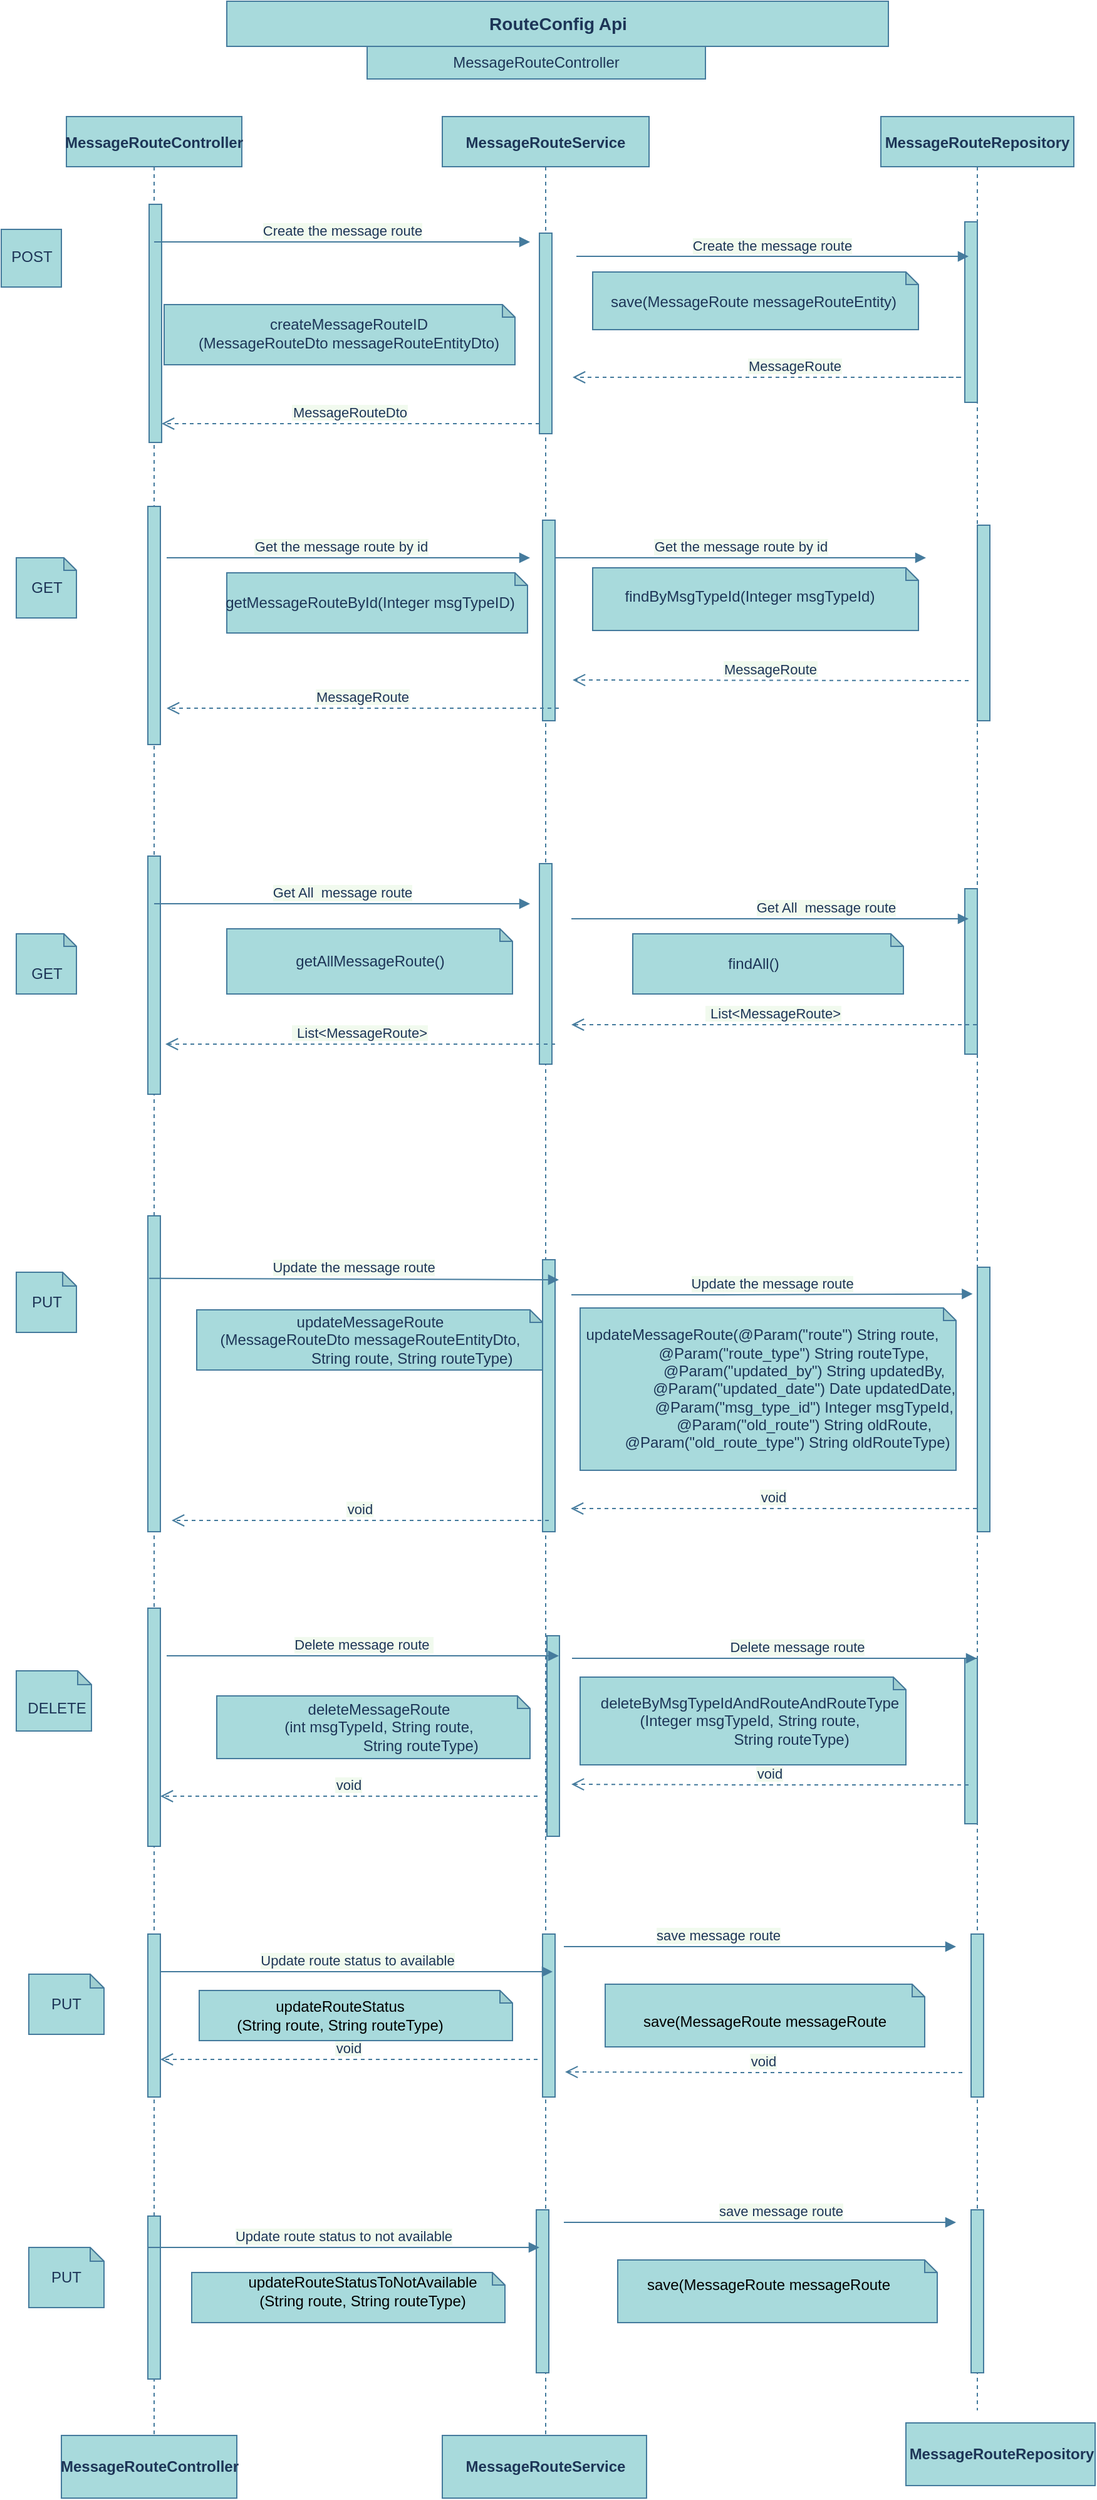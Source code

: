 <mxfile version="14.8.0" type="device"><diagram id="CpJtGADd5yxrUlJoZd7C" name="Page-1"><mxGraphModel dx="2272" dy="1837" grid="1" gridSize="10" guides="1" tooltips="1" connect="1" arrows="1" fold="1" page="1" pageScale="1" pageWidth="850" pageHeight="1100" math="0" shadow="0"><root><mxCell id="0"/><mxCell id="1" parent="0"/><mxCell id="eEpN78Y81IGCcYnnMjpB-1" value="return" style="verticalAlign=bottom;endArrow=open;dashed=1;endSize=8;exitX=1;exitY=0.95;shadow=0;strokeWidth=1;strokeColor=#457B9D;fontColor=#1D3557;labelBackgroundColor=#F1FAEE;" parent="1" edge="1"><mxGeometry relative="1" as="geometry"><mxPoint x="345" y="276" as="targetPoint"/><mxPoint x="180" y="276" as="sourcePoint"/></mxGeometry></mxCell><mxCell id="eEpN78Y81IGCcYnnMjpB-2" value="MessageRouteController" style="shape=umlLifeline;perimeter=lifelinePerimeter;container=1;collapsible=0;recursiveResize=0;shadow=0;strokeWidth=1;fontStyle=1;fillColor=#A8DADC;strokeColor=#457B9D;fontColor=#1D3557;" parent="1" vertex="1"><mxGeometry x="40" y="-1000" width="140" height="1890" as="geometry"/></mxCell><mxCell id="eEpN78Y81IGCcYnnMjpB-3" value="" style="points=[];perimeter=orthogonalPerimeter;shadow=0;strokeWidth=1;fillColor=#A8DADC;strokeColor=#457B9D;fontColor=#1D3557;" parent="eEpN78Y81IGCcYnnMjpB-2" vertex="1"><mxGeometry x="66" y="70" width="10" height="190" as="geometry"/></mxCell><mxCell id="eEpN78Y81IGCcYnnMjpB-5" value="MessageRouteService" style="shape=umlLifeline;perimeter=lifelinePerimeter;container=1;collapsible=0;recursiveResize=0;shadow=0;strokeWidth=1;fontStyle=1;fillColor=#A8DADC;strokeColor=#457B9D;fontColor=#1D3557;" parent="1" vertex="1"><mxGeometry x="340" y="-1000" width="165" height="1860" as="geometry"/></mxCell><mxCell id="eEpN78Y81IGCcYnnMjpB-6" value="" style="points=[];perimeter=orthogonalPerimeter;shadow=0;strokeWidth=1;fillColor=#A8DADC;strokeColor=#457B9D;fontColor=#1D3557;" parent="eEpN78Y81IGCcYnnMjpB-5" vertex="1"><mxGeometry x="77.5" y="93" width="10" height="160" as="geometry"/></mxCell><mxCell id="eEpN78Y81IGCcYnnMjpB-7" value="MessageRouteDto" style="verticalAlign=bottom;endArrow=open;dashed=1;endSize=8;exitX=0;exitY=0.95;shadow=0;strokeWidth=1;strokeColor=#457B9D;fontColor=#1D3557;labelBackgroundColor=#F1FAEE;" parent="1" source="eEpN78Y81IGCcYnnMjpB-6" target="eEpN78Y81IGCcYnnMjpB-3" edge="1"><mxGeometry relative="1" as="geometry"><mxPoint x="275" y="236" as="targetPoint"/></mxGeometry></mxCell><mxCell id="eEpN78Y81IGCcYnnMjpB-8" value="MessageRouteRepository" style="shape=umlLifeline;perimeter=lifelinePerimeter;container=1;collapsible=0;recursiveResize=0;shadow=0;strokeWidth=1;fontStyle=1;fillColor=#A8DADC;strokeColor=#457B9D;fontColor=#1D3557;" parent="1" vertex="1"><mxGeometry x="690" y="-1000" width="154" height="1830" as="geometry"/></mxCell><mxCell id="eEpN78Y81IGCcYnnMjpB-9" value="" style="points=[];perimeter=orthogonalPerimeter;shadow=0;strokeWidth=1;fillColor=#A8DADC;strokeColor=#457B9D;fontColor=#1D3557;" parent="eEpN78Y81IGCcYnnMjpB-8" vertex="1"><mxGeometry x="67" y="84" width="10" height="144" as="geometry"/></mxCell><mxCell id="eEpN78Y81IGCcYnnMjpB-10" value="" style="points=[];perimeter=orthogonalPerimeter;shadow=0;strokeWidth=1;fillColor=#A8DADC;strokeColor=#457B9D;fontColor=#1D3557;" parent="eEpN78Y81IGCcYnnMjpB-8" vertex="1"><mxGeometry x="67" y="1230" width="10" height="132" as="geometry"/></mxCell><mxCell id="eEpN78Y81IGCcYnnMjpB-35" value="" style="points=[];perimeter=orthogonalPerimeter;shadow=0;strokeWidth=1;fillColor=#A8DADC;strokeColor=#457B9D;fontColor=#1D3557;" parent="eEpN78Y81IGCcYnnMjpB-8" vertex="1"><mxGeometry x="67" y="616" width="10" height="132" as="geometry"/></mxCell><mxCell id="eEpN78Y81IGCcYnnMjpB-11" value="&lt;div style=&quot;text-transform: none ; text-indent: 0px ; letter-spacing: normal ; font-family: &amp;#34;segoe ui&amp;#34; , , &amp;#34;apple color emoji&amp;#34; , &amp;#34;segoe ui emoji&amp;#34; , sans-serif ; font-style: normal ; font-weight: 400 ; word-spacing: 0px ; box-sizing: border-box&quot;&gt;&lt;/div&gt;" style="shape=note;whiteSpace=wrap;html=1;backgroundOutline=1;darkOpacity=0.05;rotation=0;size=10;fillColor=#A8DADC;strokeColor=#457B9D;fontColor=#1D3557;" parent="1" vertex="1"><mxGeometry x="168" y="-352" width="228" height="52" as="geometry"/></mxCell><mxCell id="eEpN78Y81IGCcYnnMjpB-12" value="&lt;div style=&quot;text-transform: none ; text-indent: 0px ; letter-spacing: normal ; font-family: &amp;#34;segoe ui&amp;#34; , , &amp;#34;apple color emoji&amp;#34; , &amp;#34;segoe ui emoji&amp;#34; , sans-serif ; font-style: normal ; font-weight: 400 ; word-spacing: 0px ; box-sizing: border-box&quot;&gt;&lt;/div&gt;" style="shape=note;whiteSpace=wrap;html=1;backgroundOutline=1;darkOpacity=0.05;rotation=0;size=10;fillColor=#A8DADC;strokeColor=#457B9D;fontColor=#1D3557;" parent="1" vertex="1"><mxGeometry x="118" y="-850" width="280" height="48" as="geometry"/></mxCell><mxCell id="eEpN78Y81IGCcYnnMjpB-13" value="Create the message route" style="html=1;verticalAlign=bottom;endArrow=block;strokeColor=#457B9D;fontColor=#1D3557;labelBackgroundColor=#F1FAEE;" parent="1" source="eEpN78Y81IGCcYnnMjpB-2" edge="1"><mxGeometry width="80" relative="1" as="geometry"><mxPoint x="132" y="-900" as="sourcePoint"/><mxPoint x="410" y="-900" as="targetPoint"/></mxGeometry></mxCell><mxCell id="eEpN78Y81IGCcYnnMjpB-14" value="&lt;span style=&quot;text-align: center ; color: rgb(29 , 53 , 87) ; text-transform: none ; line-height: 1.2 ; text-indent: 0px ; letter-spacing: normal ; font-family: &amp;#34;helvetica&amp;#34; ; font-size: 11px ; font-variant: normal ; word-spacing: 0px ; display: inline ; font-stretch: normal ; float: none ; overflow-wrap: normal ; background-color: rgb(241 , 250 , 238)&quot;&gt;&lt;span style=&quot;font: 11px / 1.2 &amp;#34;helvetica&amp;#34; ; text-align: center ; color: rgb(29 , 53 , 87) ; text-transform: none ; text-indent: 0px ; letter-spacing: normal ; text-decoration: none ; word-spacing: 0px ; display: inline ; float: none ; overflow-wrap: normal ; background-color: rgb(241 , 250 , 238)&quot;&gt;Create the message route&lt;/span&gt;&lt;/span&gt;" style="html=1;verticalAlign=bottom;endArrow=block;strokeColor=#457B9D;fontColor=#1D3557;labelBackgroundColor=#F1FAEE;entryX=0.3;entryY=0.191;entryDx=0;entryDy=0;entryPerimeter=0;" parent="1" target="eEpN78Y81IGCcYnnMjpB-9" edge="1"><mxGeometry width="80" relative="1" as="geometry"><mxPoint x="447" y="-888.5" as="sourcePoint"/><mxPoint x="723" y="-888.5" as="targetPoint"/></mxGeometry></mxCell><mxCell id="eEpN78Y81IGCcYnnMjpB-15" value="&lt;div style=&quot;text-transform: none ; text-indent: 0px ; letter-spacing: normal ; font-family: &amp;#34;segoe ui&amp;#34; , , &amp;#34;apple color emoji&amp;#34; , &amp;#34;segoe ui emoji&amp;#34; , sans-serif ; font-style: normal ; font-weight: 400 ; word-spacing: 0px ; box-sizing: border-box&quot;&gt;&lt;/div&gt;" style="shape=note;whiteSpace=wrap;html=1;backgroundOutline=1;darkOpacity=0.05;rotation=0;size=10;fillColor=#A8DADC;strokeColor=#457B9D;fontColor=#1D3557;" parent="1" vertex="1"><mxGeometry x="460" y="-876" width="260" height="46" as="geometry"/></mxCell><mxCell id="eEpN78Y81IGCcYnnMjpB-16" value="&lt;b style=&quot;font-size: 14px&quot;&gt;&lt;font style=&quot;font-size: 14px&quot;&gt;RouteConfig Api&lt;/font&gt;&lt;/b&gt;" style="html=1;fillColor=#A8DADC;strokeColor=#457B9D;fontColor=#1D3557;" parent="1" vertex="1"><mxGeometry x="168" y="-1092" width="528" height="36" as="geometry"/></mxCell><mxCell id="eEpN78Y81IGCcYnnMjpB-17" value="&lt;div style=&quot;text-transform: none ; text-indent: 0px ; letter-spacing: normal ; font-family: &amp;#34;segoe ui&amp;#34; , , &amp;#34;apple color emoji&amp;#34; , &amp;#34;segoe ui emoji&amp;#34; , sans-serif ; font-style: normal ; font-weight: 400 ; word-spacing: 0px ; box-sizing: border-box&quot;&gt;&lt;/div&gt;" style="shape=note;whiteSpace=wrap;html=1;backgroundOutline=1;darkOpacity=0.05;rotation=0;size=0;fillColor=#A8DADC;strokeColor=#457B9D;fontColor=#1D3557;" parent="1" vertex="1"><mxGeometry x="-12" y="-910" width="48" height="46" as="geometry"/></mxCell><mxCell id="eEpN78Y81IGCcYnnMjpB-18" value="createMessageRouteID&lt;br&gt;(MessageRouteDto messageRouteEntityDto)" style="text;html=1;align=center;verticalAlign=middle;resizable=0;points=[];autosize=1;strokeColor=none;fontColor=#1D3557;" parent="1" vertex="1"><mxGeometry x="135" y="-842" width="260" height="30" as="geometry"/></mxCell><mxCell id="eEpN78Y81IGCcYnnMjpB-19" value="POST" style="text;html=1;align=center;verticalAlign=middle;resizable=0;points=[];autosize=1;strokeColor=none;fontColor=#1D3557;" parent="1" vertex="1"><mxGeometry x="-12" y="-900" width="48" height="24" as="geometry"/></mxCell><mxCell id="eEpN78Y81IGCcYnnMjpB-20" value="save(MessageRoute messageRouteEntity)" style="text;html=1;align=center;verticalAlign=middle;resizable=0;points=[];autosize=1;strokeColor=none;fontColor=#1D3557;" parent="1" vertex="1"><mxGeometry x="468" y="-862" width="240" height="20" as="geometry"/></mxCell><mxCell id="eEpN78Y81IGCcYnnMjpB-21" value="MessageRoute" style="verticalAlign=bottom;endArrow=open;dashed=1;endSize=8;exitX=0;exitY=0.95;shadow=0;strokeWidth=1;strokeColor=#457B9D;fontColor=#1D3557;labelBackgroundColor=#F1FAEE;" parent="1" edge="1"><mxGeometry relative="1" as="geometry"><mxPoint x="444" y="-792" as="targetPoint"/><mxPoint x="721" y="-792" as="sourcePoint"/><Array as="points"><mxPoint x="760" y="-792"/></Array></mxGeometry></mxCell><mxCell id="eEpN78Y81IGCcYnnMjpB-22" value="" style="points=[];perimeter=orthogonalPerimeter;shadow=0;strokeWidth=1;fillColor=#A8DADC;strokeColor=#457B9D;fontColor=#1D3557;" parent="1" vertex="1"><mxGeometry x="105" y="-689" width="10" height="190" as="geometry"/></mxCell><mxCell id="eEpN78Y81IGCcYnnMjpB-23" value="" style="points=[];perimeter=orthogonalPerimeter;shadow=0;strokeWidth=1;fillColor=#A8DADC;strokeColor=#457B9D;fontColor=#1D3557;" parent="1" vertex="1"><mxGeometry x="420" y="-678" width="10" height="160" as="geometry"/></mxCell><mxCell id="eEpN78Y81IGCcYnnMjpB-24" value="" style="points=[];perimeter=orthogonalPerimeter;shadow=0;strokeWidth=1;fillColor=#A8DADC;strokeColor=#457B9D;fontColor=#1D3557;" parent="1" vertex="1"><mxGeometry x="767" y="-674" width="10" height="156" as="geometry"/></mxCell><mxCell id="eEpN78Y81IGCcYnnMjpB-25" value="Get the message route by id" style="html=1;verticalAlign=bottom;endArrow=block;strokeColor=#457B9D;fontColor=#1D3557;labelBackgroundColor=#F1FAEE;" parent="1" edge="1"><mxGeometry x="-0.04" width="80" relative="1" as="geometry"><mxPoint x="120" y="-648" as="sourcePoint"/><mxPoint x="410" y="-648" as="targetPoint"/><mxPoint as="offset"/></mxGeometry></mxCell><mxCell id="eEpN78Y81IGCcYnnMjpB-26" value="&lt;span style=&quot;font: 11px / 1.2 &amp;#34;helvetica&amp;#34; ; text-align: center ; color: rgb(29 , 53 , 87) ; text-transform: none ; text-indent: 0px ; letter-spacing: normal ; text-decoration: none ; word-spacing: 0px ; display: inline ; float: none ; overflow-wrap: normal ; background-color: rgb(241 , 250 , 238)&quot;&gt;Get the message route by id&lt;/span&gt;" style="html=1;verticalAlign=bottom;endArrow=block;strokeColor=#457B9D;fontColor=#1D3557;labelBackgroundColor=#F1FAEE;" parent="1" source="eEpN78Y81IGCcYnnMjpB-23" edge="1"><mxGeometry width="80" relative="1" as="geometry"><mxPoint x="450" y="-648" as="sourcePoint"/><mxPoint x="726" y="-648" as="targetPoint"/></mxGeometry></mxCell><mxCell id="eEpN78Y81IGCcYnnMjpB-27" value="MessageRoute" style="verticalAlign=bottom;endArrow=open;dashed=1;endSize=8;exitX=0;exitY=0.95;shadow=0;strokeWidth=1;strokeColor=#457B9D;fontColor=#1D3557;labelBackgroundColor=#F1FAEE;" parent="1" edge="1"><mxGeometry relative="1" as="geometry"><mxPoint x="120" y="-528" as="targetPoint"/><mxPoint x="433" y="-528" as="sourcePoint"/></mxGeometry></mxCell><mxCell id="eEpN78Y81IGCcYnnMjpB-28" value="MessageRoute" style="verticalAlign=bottom;endArrow=open;dashed=1;endSize=8;shadow=0;strokeWidth=1;strokeColor=#457B9D;fontColor=#1D3557;labelBackgroundColor=#F1FAEE;" parent="1" edge="1"><mxGeometry relative="1" as="geometry"><mxPoint x="444" y="-550.5" as="targetPoint"/><mxPoint x="760" y="-550" as="sourcePoint"/></mxGeometry></mxCell><mxCell id="eEpN78Y81IGCcYnnMjpB-29" value="&lt;div style=&quot;text-transform: none ; text-indent: 0px ; letter-spacing: normal ; font-family: &amp;#34;segoe ui&amp;#34; , , &amp;#34;apple color emoji&amp;#34; , &amp;#34;segoe ui emoji&amp;#34; , sans-serif ; font-style: normal ; font-weight: 400 ; word-spacing: 0px ; box-sizing: border-box&quot;&gt;&lt;/div&gt;" style="shape=note;whiteSpace=wrap;html=1;backgroundOutline=1;darkOpacity=0.05;rotation=0;size=10;fillColor=#A8DADC;strokeColor=#457B9D;fontColor=#1D3557;" parent="1" vertex="1"><mxGeometry y="-648" width="48" height="48" as="geometry"/></mxCell><mxCell id="eEpN78Y81IGCcYnnMjpB-30" value="GET" style="text;html=1;align=center;verticalAlign=middle;resizable=0;points=[];autosize=1;strokeColor=none;fontColor=#1D3557;" parent="1" vertex="1"><mxGeometry y="-636" width="48" height="24" as="geometry"/></mxCell><mxCell id="eEpN78Y81IGCcYnnMjpB-31" value="&lt;div style=&quot;text-transform: none ; text-indent: 0px ; letter-spacing: normal ; font-family: &amp;#34;segoe ui&amp;#34; , , &amp;#34;apple color emoji&amp;#34; , &amp;#34;segoe ui emoji&amp;#34; , sans-serif ; font-style: normal ; font-weight: 400 ; word-spacing: 0px ; box-sizing: border-box&quot;&gt;&lt;/div&gt;" style="shape=note;whiteSpace=wrap;html=1;backgroundOutline=1;darkOpacity=0.05;rotation=0;size=10;fillColor=#A8DADC;strokeColor=#457B9D;fontColor=#1D3557;" parent="1" vertex="1"><mxGeometry x="168" y="-636" width="240" height="48" as="geometry"/></mxCell><mxCell id="eEpN78Y81IGCcYnnMjpB-32" value="&lt;div style=&quot;text-transform: none ; text-indent: 0px ; letter-spacing: normal ; font-family: &amp;#34;segoe ui&amp;#34; , , &amp;#34;apple color emoji&amp;#34; , &amp;#34;segoe ui emoji&amp;#34; , sans-serif ; font-style: normal ; font-weight: 400 ; word-spacing: 0px ; box-sizing: border-box&quot;&gt;&lt;/div&gt;" style="shape=note;whiteSpace=wrap;html=1;backgroundOutline=1;darkOpacity=0.05;rotation=0;size=10;fillColor=#A8DADC;strokeColor=#457B9D;fontColor=#1D3557;" parent="1" vertex="1"><mxGeometry x="460" y="-640" width="260" height="50" as="geometry"/></mxCell><mxCell id="eEpN78Y81IGCcYnnMjpB-33" value="" style="points=[];perimeter=orthogonalPerimeter;shadow=0;strokeWidth=1;fillColor=#A8DADC;strokeColor=#457B9D;fontColor=#1D3557;" parent="1" vertex="1"><mxGeometry x="105" y="-410" width="10" height="190" as="geometry"/></mxCell><mxCell id="eEpN78Y81IGCcYnnMjpB-34" value="" style="points=[];perimeter=orthogonalPerimeter;shadow=0;strokeWidth=1;fillColor=#A8DADC;strokeColor=#457B9D;fontColor=#1D3557;" parent="1" vertex="1"><mxGeometry x="417.5" y="-404" width="10" height="160" as="geometry"/></mxCell><mxCell id="eEpN78Y81IGCcYnnMjpB-36" value="&lt;div style=&quot;text-transform: none ; text-indent: 0px ; letter-spacing: normal ; font-family: &amp;#34;segoe ui&amp;#34; , , &amp;#34;apple color emoji&amp;#34; , &amp;#34;segoe ui emoji&amp;#34; , sans-serif ; font-style: normal ; font-weight: 400 ; word-spacing: 0px ; box-sizing: border-box&quot;&gt;&lt;/div&gt;" style="shape=note;whiteSpace=wrap;html=1;backgroundOutline=1;darkOpacity=0.05;rotation=0;size=10;fillColor=#A8DADC;strokeColor=#457B9D;fontColor=#1D3557;" parent="1" vertex="1"><mxGeometry x="492" y="-348" width="216" height="48" as="geometry"/></mxCell><mxCell id="eEpN78Y81IGCcYnnMjpB-37" value="&lt;span style=&quot;font: 11px / 1.2 &amp;#34;helvetica&amp;#34; ; text-align: center ; color: rgb(29 , 53 , 87) ; text-transform: none ; text-indent: 0px ; letter-spacing: normal ; text-decoration: none ; word-spacing: 0px ; display: inline ; float: none ; overflow-wrap: normal ; background-color: rgb(241 , 250 , 238)&quot;&gt;Get All&amp;nbsp; message route&lt;/span&gt;" style="html=1;verticalAlign=bottom;endArrow=block;strokeColor=#457B9D;fontColor=#1D3557;labelBackgroundColor=#F1FAEE;" parent="1" source="eEpN78Y81IGCcYnnMjpB-2" edge="1"><mxGeometry width="80" relative="1" as="geometry"><mxPoint x="133" y="-372" as="sourcePoint"/><mxPoint x="410" y="-372" as="targetPoint"/></mxGeometry></mxCell><mxCell id="eEpN78Y81IGCcYnnMjpB-38" value="&lt;span style=&quot;font: 11px / 1.2 &amp;#34;helvetica&amp;#34; ; text-align: center ; color: rgb(29 , 53 , 87) ; text-transform: none ; text-indent: 0px ; letter-spacing: normal ; text-decoration: none ; word-spacing: 0px ; display: inline ; float: none ; overflow-wrap: normal ; background-color: rgb(241 , 250 , 238)&quot;&gt;Get All&amp;nbsp; message route&lt;/span&gt;" style="html=1;verticalAlign=bottom;endArrow=block;strokeColor=#457B9D;fontColor=#1D3557;labelBackgroundColor=#F1FAEE;" parent="1" edge="1"><mxGeometry x="0.279" width="80" relative="1" as="geometry"><mxPoint x="443" y="-360" as="sourcePoint"/><mxPoint x="760" y="-360" as="targetPoint"/><mxPoint as="offset"/></mxGeometry></mxCell><mxCell id="eEpN78Y81IGCcYnnMjpB-39" value=" List&lt;MessageRoute&gt; " style="verticalAlign=bottom;endArrow=open;dashed=1;endSize=8;shadow=0;strokeWidth=1;strokeColor=#457B9D;fontColor=#1D3557;labelBackgroundColor=#F1FAEE;" parent="1" source="eEpN78Y81IGCcYnnMjpB-8" edge="1"><mxGeometry relative="1" as="geometry"><mxPoint x="443" y="-275.5" as="targetPoint"/><mxPoint x="728" y="-276" as="sourcePoint"/></mxGeometry></mxCell><mxCell id="eEpN78Y81IGCcYnnMjpB-40" value=" List&lt;MessageRoute&gt; " style="verticalAlign=bottom;endArrow=open;dashed=1;endSize=8;shadow=0;strokeWidth=1;strokeColor=#457B9D;fontColor=#1D3557;labelBackgroundColor=#F1FAEE;" parent="1" edge="1"><mxGeometry relative="1" as="geometry"><mxPoint x="119" y="-260" as="targetPoint"/><mxPoint x="430" y="-260" as="sourcePoint"/></mxGeometry></mxCell><mxCell id="eEpN78Y81IGCcYnnMjpB-41" value="&lt;div style=&quot;text-transform: none ; text-indent: 0px ; letter-spacing: normal ; font-family: &amp;#34;segoe ui&amp;#34; , , &amp;#34;apple color emoji&amp;#34; , &amp;#34;segoe ui emoji&amp;#34; , sans-serif ; font-style: normal ; font-weight: 400 ; word-spacing: 0px ; box-sizing: border-box&quot;&gt;&lt;/div&gt;" style="shape=note;whiteSpace=wrap;html=1;backgroundOutline=1;darkOpacity=0.05;rotation=0;size=10;fillColor=#A8DADC;strokeColor=#457B9D;fontColor=#1D3557;" parent="1" vertex="1"><mxGeometry y="-348" width="48" height="48" as="geometry"/></mxCell><mxCell id="eEpN78Y81IGCcYnnMjpB-42" value="GET" style="text;html=1;align=center;verticalAlign=middle;resizable=0;points=[];autosize=1;strokeColor=none;fontColor=#1D3557;" parent="1" vertex="1"><mxGeometry y="-328" width="48" height="24" as="geometry"/></mxCell><mxCell id="eEpN78Y81IGCcYnnMjpB-43" value="" style="points=[];perimeter=orthogonalPerimeter;shadow=0;strokeWidth=1;fillColor=#A8DADC;strokeColor=#457B9D;fontColor=#1D3557;" parent="1" vertex="1"><mxGeometry x="105" y="-123" width="10" height="252" as="geometry"/></mxCell><mxCell id="eEpN78Y81IGCcYnnMjpB-44" value="" style="points=[];perimeter=orthogonalPerimeter;shadow=0;strokeWidth=1;fillColor=#A8DADC;strokeColor=#457B9D;fontColor=#1D3557;" parent="1" vertex="1"><mxGeometry x="420" y="-88" width="10" height="217" as="geometry"/></mxCell><mxCell id="eEpN78Y81IGCcYnnMjpB-45" value="" style="points=[];perimeter=orthogonalPerimeter;shadow=0;strokeWidth=1;fillColor=#A8DADC;strokeColor=#457B9D;fontColor=#1D3557;" parent="1" vertex="1"><mxGeometry x="767" y="-82" width="10" height="211" as="geometry"/></mxCell><mxCell id="eEpN78Y81IGCcYnnMjpB-46" value="&lt;span style=&quot;font: 11px / 1.2 &amp;#34;helvetica&amp;#34; ; text-align: center ; color: rgb(29 , 53 , 87) ; text-transform: none ; text-indent: 0px ; letter-spacing: normal ; text-decoration: none ; word-spacing: 0px ; display: inline ; float: none ; overflow-wrap: normal ; background-color: rgb(241 , 250 , 238)&quot;&gt;Update the message route&lt;/span&gt;" style="html=1;verticalAlign=bottom;endArrow=block;strokeColor=#457B9D;fontColor=#1D3557;labelBackgroundColor=#F1FAEE;exitX=0.1;exitY=0.198;exitDx=0;exitDy=0;exitPerimeter=0;" parent="1" source="eEpN78Y81IGCcYnnMjpB-43" edge="1"><mxGeometry width="80" relative="1" as="geometry"><mxPoint x="133" y="-72" as="sourcePoint"/><mxPoint x="433" y="-72" as="targetPoint"/></mxGeometry></mxCell><mxCell id="eEpN78Y81IGCcYnnMjpB-47" value="void" style="verticalAlign=bottom;endArrow=open;dashed=1;endSize=8;exitX=0;exitY=0.95;shadow=0;strokeWidth=1;strokeColor=#457B9D;fontColor=#1D3557;labelBackgroundColor=#F1FAEE;" parent="1" edge="1"><mxGeometry relative="1" as="geometry"><mxPoint x="124" y="120" as="targetPoint"/><mxPoint x="425" y="120" as="sourcePoint"/></mxGeometry></mxCell><mxCell id="eEpN78Y81IGCcYnnMjpB-48" value="&lt;div style=&quot;text-transform: none ; text-indent: 0px ; letter-spacing: normal ; font-family: &amp;#34;segoe ui&amp;#34; , , &amp;#34;apple color emoji&amp;#34; , &amp;#34;segoe ui emoji&amp;#34; , sans-serif ; font-style: normal ; font-weight: 400 ; word-spacing: 0px ; box-sizing: border-box&quot;&gt;&lt;/div&gt;" style="shape=note;whiteSpace=wrap;html=1;backgroundOutline=1;darkOpacity=0.05;rotation=0;size=10;fillColor=#A8DADC;strokeColor=#457B9D;fontColor=#1D3557;" parent="1" vertex="1"><mxGeometry x="144" y="-48" width="276" height="48" as="geometry"/></mxCell><mxCell id="eEpN78Y81IGCcYnnMjpB-49" value="&lt;span style=&quot;font: 11px / 1.2 &amp;#34;helvetica&amp;#34; ; text-align: center ; color: rgb(29 , 53 , 87) ; text-transform: none ; text-indent: 0px ; letter-spacing: normal ; text-decoration: none ; word-spacing: 0px ; display: inline ; float: none ; overflow-wrap: normal ; background-color: rgb(241 , 250 , 238)&quot;&gt;Update the message route&lt;/span&gt;" style="html=1;verticalAlign=bottom;endArrow=block;strokeColor=#457B9D;fontColor=#1D3557;labelBackgroundColor=#F1FAEE;entryX=-0.38;entryY=0.101;entryDx=0;entryDy=0;entryPerimeter=0;" parent="1" target="eEpN78Y81IGCcYnnMjpB-45" edge="1"><mxGeometry width="80" relative="1" as="geometry"><mxPoint x="443" y="-60" as="sourcePoint"/><mxPoint x="726" y="-60" as="targetPoint"/><Array as="points"><mxPoint x="551" y="-60"/></Array></mxGeometry></mxCell><mxCell id="eEpN78Y81IGCcYnnMjpB-50" value="void" style="verticalAlign=bottom;endArrow=open;dashed=1;endSize=8;shadow=0;strokeWidth=1;strokeColor=#457B9D;fontColor=#1D3557;labelBackgroundColor=#F1FAEE;" parent="1" source="eEpN78Y81IGCcYnnMjpB-8" edge="1"><mxGeometry relative="1" as="geometry"><mxPoint x="442.5" y="110.5" as="targetPoint"/><mxPoint x="727.5" y="110" as="sourcePoint"/></mxGeometry></mxCell><mxCell id="eEpN78Y81IGCcYnnMjpB-51" value="&lt;div style=&quot;text-transform: none ; text-indent: 0px ; letter-spacing: normal ; font-family: &amp;#34;segoe ui&amp;#34; , , &amp;#34;apple color emoji&amp;#34; , &amp;#34;segoe ui emoji&amp;#34; , sans-serif ; font-style: normal ; font-weight: 400 ; word-spacing: 0px ; box-sizing: border-box&quot;&gt;&lt;/div&gt;" style="shape=note;whiteSpace=wrap;html=1;backgroundOutline=1;darkOpacity=0.05;rotation=0;size=11;fillColor=#A8DADC;strokeColor=#457B9D;fontColor=#1D3557;" parent="1" vertex="1"><mxGeometry y="-78" width="48" height="48" as="geometry"/></mxCell><mxCell id="eEpN78Y81IGCcYnnMjpB-52" value="PUT" style="text;html=1;align=center;verticalAlign=middle;resizable=0;points=[];autosize=1;strokeColor=none;fontColor=#1D3557;" parent="1" vertex="1"><mxGeometry y="-66" width="48" height="24" as="geometry"/></mxCell><mxCell id="eEpN78Y81IGCcYnnMjpB-53" value="" style="points=[];perimeter=orthogonalPerimeter;shadow=0;strokeWidth=1;fillColor=#A8DADC;strokeColor=#457B9D;fontColor=#1D3557;" parent="1" vertex="1"><mxGeometry x="105" y="190" width="10" height="190" as="geometry"/></mxCell><mxCell id="eEpN78Y81IGCcYnnMjpB-54" value="" style="points=[];perimeter=orthogonalPerimeter;shadow=0;strokeWidth=1;fillColor=#A8DADC;strokeColor=#457B9D;fontColor=#1D3557;" parent="1" vertex="1"><mxGeometry x="423.5" y="212" width="10" height="160" as="geometry"/></mxCell><mxCell id="eEpN78Y81IGCcYnnMjpB-55" value="&lt;div style=&quot;text-transform: none ; text-indent: 0px ; letter-spacing: normal ; font-family: &amp;#34;segoe ui&amp;#34; , , &amp;#34;apple color emoji&amp;#34; , &amp;#34;segoe ui emoji&amp;#34; , sans-serif ; font-style: normal ; font-weight: 400 ; word-spacing: 0px ; box-sizing: border-box&quot;&gt;&lt;/div&gt;" style="shape=note;whiteSpace=wrap;html=1;backgroundOutline=1;darkOpacity=0.05;rotation=0;size=10;fillColor=#A8DADC;strokeColor=#457B9D;fontColor=#1D3557;" parent="1" vertex="1"><mxGeometry x="160" y="260" width="250" height="50" as="geometry"/></mxCell><mxCell id="eEpN78Y81IGCcYnnMjpB-56" value="&lt;div style=&quot;text-transform: none ; text-indent: 0px ; letter-spacing: normal ; font-family: &amp;#34;segoe ui&amp;#34; , , &amp;#34;apple color emoji&amp;#34; , &amp;#34;segoe ui emoji&amp;#34; , sans-serif ; font-style: normal ; font-weight: 400 ; word-spacing: 0px ; box-sizing: border-box&quot;&gt;&lt;/div&gt;" style="shape=note;whiteSpace=wrap;html=1;backgroundOutline=1;darkOpacity=0.05;rotation=0;size=10;fillColor=#A8DADC;strokeColor=#457B9D;fontColor=#1D3557;" parent="1" vertex="1"><mxGeometry x="450" y="245" width="260" height="70" as="geometry"/></mxCell><mxCell id="eEpN78Y81IGCcYnnMjpB-57" value="Delete message route&amp;nbsp;" style="html=1;verticalAlign=bottom;endArrow=block;strokeColor=#457B9D;fontColor=#1D3557;labelBackgroundColor=#F1FAEE;" parent="1" edge="1"><mxGeometry width="80" relative="1" as="geometry"><mxPoint x="120" y="228" as="sourcePoint"/><mxPoint x="433" y="228" as="targetPoint"/></mxGeometry></mxCell><mxCell id="eEpN78Y81IGCcYnnMjpB-58" value="void" style="verticalAlign=bottom;endArrow=open;dashed=1;endSize=8;exitX=0;exitY=0.95;shadow=0;strokeWidth=1;strokeColor=#457B9D;fontColor=#1D3557;labelBackgroundColor=#F1FAEE;" parent="1" edge="1"><mxGeometry relative="1" as="geometry"><mxPoint x="115" y="340" as="targetPoint"/><mxPoint x="416" y="340" as="sourcePoint"/><Array as="points"><mxPoint x="271" y="340"/></Array></mxGeometry></mxCell><mxCell id="eEpN78Y81IGCcYnnMjpB-59" value="Delete message route" style="html=1;verticalAlign=bottom;endArrow=block;strokeColor=#457B9D;fontColor=#1D3557;labelBackgroundColor=#F1FAEE;" parent="1" target="eEpN78Y81IGCcYnnMjpB-8" edge="1"><mxGeometry x="0.11" width="80" relative="1" as="geometry"><mxPoint x="443.5" y="230" as="sourcePoint"/><mxPoint x="726.5" y="230" as="targetPoint"/><Array as="points"><mxPoint x="551.5" y="230"/></Array><mxPoint as="offset"/></mxGeometry></mxCell><mxCell id="eEpN78Y81IGCcYnnMjpB-60" value="void" style="verticalAlign=bottom;endArrow=open;dashed=1;endSize=8;shadow=0;strokeWidth=1;strokeColor=#457B9D;fontColor=#1D3557;labelBackgroundColor=#F1FAEE;" parent="1" edge="1"><mxGeometry relative="1" as="geometry"><mxPoint x="443" y="330.5" as="targetPoint"/><mxPoint x="760" y="331" as="sourcePoint"/><Array as="points"><mxPoint x="588" y="331"/></Array></mxGeometry></mxCell><mxCell id="eEpN78Y81IGCcYnnMjpB-61" value="&lt;div style=&quot;text-transform: none ; text-indent: 0px ; letter-spacing: normal ; font-family: &amp;#34;segoe ui&amp;#34; , , &amp;#34;apple color emoji&amp;#34; , &amp;#34;segoe ui emoji&amp;#34; , sans-serif ; font-style: normal ; font-weight: 400 ; word-spacing: 0px ; box-sizing: border-box&quot;&gt;&lt;/div&gt;" style="shape=note;whiteSpace=wrap;html=1;backgroundOutline=1;darkOpacity=0.05;rotation=0;size=11;fillColor=#A8DADC;strokeColor=#457B9D;fontColor=#1D3557;" parent="1" vertex="1"><mxGeometry y="240" width="60" height="48" as="geometry"/></mxCell><mxCell id="eEpN78Y81IGCcYnnMjpB-62" value="DELETE" style="text;html=1;align=center;verticalAlign=middle;resizable=0;points=[];autosize=1;strokeColor=none;fontColor=#1D3557;" parent="1" vertex="1"><mxGeometry x="2" y="258" width="60" height="24" as="geometry"/></mxCell><mxCell id="eEpN78Y81IGCcYnnMjpB-63" value="getMessageRouteById(Integer msgTypeID)" style="text;html=1;align=center;verticalAlign=middle;resizable=0;points=[];autosize=1;strokeColor=none;fontColor=#1D3557;" parent="1" vertex="1"><mxGeometry x="157" y="-622" width="250" height="20" as="geometry"/></mxCell><mxCell id="eEpN78Y81IGCcYnnMjpB-64" value="findByMsgTypeId(Integer msgTypeId)" style="text;html=1;align=center;verticalAlign=middle;resizable=0;points=[];autosize=1;strokeColor=none;fontColor=#1D3557;" parent="1" vertex="1"><mxGeometry x="480" y="-627" width="210" height="20" as="geometry"/></mxCell><mxCell id="eEpN78Y81IGCcYnnMjpB-65" value="findAll()" style="text;html=1;align=center;verticalAlign=middle;resizable=0;points=[];autosize=1;strokeColor=none;fontColor=#1D3557;" parent="1" vertex="1"><mxGeometry x="558" y="-334" width="60" height="20" as="geometry"/></mxCell><mxCell id="eEpN78Y81IGCcYnnMjpB-66" value="&lt;div style=&quot;text-transform: none ; text-indent: 0px ; letter-spacing: normal ; font-family: &amp;#34;segoe ui&amp;#34; , , &amp;#34;apple color emoji&amp;#34; , &amp;#34;segoe ui emoji&amp;#34; , sans-serif ; font-style: normal ; font-weight: 400 ; word-spacing: 0px ; box-sizing: border-box&quot;&gt;&lt;/div&gt;" style="shape=note;whiteSpace=wrap;html=1;backgroundOutline=1;darkOpacity=0.05;rotation=0;size=10;fillColor=#A8DADC;strokeColor=#457B9D;fontColor=#1D3557;" parent="1" vertex="1"><mxGeometry x="450" y="-49.5" width="300" height="129.5" as="geometry"/></mxCell><mxCell id="eEpN78Y81IGCcYnnMjpB-67" value="getAllMessageRoute()" style="text;html=1;align=center;verticalAlign=middle;resizable=0;points=[];autosize=1;strokeColor=none;fontColor=#1D3557;" parent="1" vertex="1"><mxGeometry x="217" y="-336" width="130" height="20" as="geometry"/></mxCell><mxCell id="eEpN78Y81IGCcYnnMjpB-68" value="&lt;div&gt;updateMessageRoute&lt;/div&gt;&lt;div&gt;(MessageRouteDto messageRouteEntityDto,&lt;/div&gt;&lt;div&gt;&amp;nbsp; &amp;nbsp; &amp;nbsp; &amp;nbsp; &amp;nbsp; &amp;nbsp; &amp;nbsp; &amp;nbsp; &amp;nbsp; &amp;nbsp; String route, String routeType)&lt;/div&gt;" style="text;html=1;align=center;verticalAlign=middle;resizable=0;points=[];autosize=1;strokeColor=none;fontColor=#1D3557;" parent="1" vertex="1"><mxGeometry x="157" y="-49" width="250" height="50" as="geometry"/></mxCell><mxCell id="eEpN78Y81IGCcYnnMjpB-69" value="&lt;div&gt;updateMessageRoute(@Param(&quot;route&quot;) String route,&lt;/div&gt;&lt;div&gt;&amp;nbsp; &amp;nbsp; &amp;nbsp; &amp;nbsp; &amp;nbsp; &amp;nbsp; &amp;nbsp; &amp;nbsp;@Param(&quot;route_type&quot;) String routeType,&lt;/div&gt;&lt;div&gt;&amp;nbsp; &amp;nbsp; &amp;nbsp; &amp;nbsp; &amp;nbsp; &amp;nbsp; &amp;nbsp; &amp;nbsp; &amp;nbsp; &amp;nbsp; @Param(&quot;updated_by&quot;) String updatedBy,&lt;/div&gt;&lt;div&gt;&amp;nbsp; &amp;nbsp; &amp;nbsp; &amp;nbsp; &amp;nbsp; &amp;nbsp; &amp;nbsp; &amp;nbsp; &amp;nbsp; &amp;nbsp; @Param(&quot;updated_date&quot;) Date updatedDate,&lt;/div&gt;&lt;div&gt;&amp;nbsp; &amp;nbsp; &amp;nbsp; &amp;nbsp; &amp;nbsp; &amp;nbsp; &amp;nbsp; &amp;nbsp; &amp;nbsp; &amp;nbsp; @Param(&quot;msg_type_id&quot;) Integer msgTypeId,&lt;/div&gt;&lt;div&gt;&amp;nbsp; &amp;nbsp; &amp;nbsp; &amp;nbsp; &amp;nbsp; &amp;nbsp; &amp;nbsp; &amp;nbsp; &amp;nbsp; &amp;nbsp; @Param(&quot;old_route&quot;) String oldRoute,&lt;/div&gt;&lt;div&gt;&amp;nbsp; &amp;nbsp; &amp;nbsp; &amp;nbsp; &amp;nbsp; &amp;nbsp; @Param(&quot;old_route_type&quot;) String oldRouteType)&lt;/div&gt;" style="text;html=1;align=center;verticalAlign=middle;resizable=0;points=[];autosize=1;strokeColor=none;fontColor=#1D3557;" parent="1" vertex="1"><mxGeometry x="435" y="-34.75" width="320" height="100" as="geometry"/></mxCell><mxCell id="eEpN78Y81IGCcYnnMjpB-70" value="&lt;div&gt;deleteByMsgTypeIdAndRouteAndRouteType&lt;/div&gt;&lt;div&gt;(Integer msgTypeId, String route,&lt;/div&gt;&lt;div&gt;&amp;nbsp; &amp;nbsp; &amp;nbsp; &amp;nbsp; &amp;nbsp; &amp;nbsp; &amp;nbsp; &amp;nbsp; &amp;nbsp; &amp;nbsp; String routeType)&lt;/div&gt;" style="text;html=1;align=center;verticalAlign=middle;resizable=0;points=[];autosize=1;strokeColor=none;fontColor=#1D3557;" parent="1" vertex="1"><mxGeometry x="460" y="255" width="250" height="50" as="geometry"/></mxCell><mxCell id="eEpN78Y81IGCcYnnMjpB-71" value="&lt;div&gt;deleteMessageRoute&lt;/div&gt;&lt;div&gt;(int msgTypeId, String route,&lt;/div&gt;&lt;div&gt;&amp;nbsp; &amp;nbsp; &amp;nbsp; &amp;nbsp; &amp;nbsp; &amp;nbsp; &amp;nbsp; &amp;nbsp; &amp;nbsp; &amp;nbsp; String routeType)&lt;/div&gt;" style="text;html=1;align=center;verticalAlign=middle;resizable=0;points=[];autosize=1;strokeColor=none;fontColor=#1D3557;" parent="1" vertex="1"><mxGeometry x="203.5" y="260" width="170" height="50" as="geometry"/></mxCell><mxCell id="eEpN78Y81IGCcYnnMjpB-72" value="MessageRouteController" style="whiteSpace=wrap;html=1;rounded=0;sketch=0;fontColor=#1D3557;strokeColor=#457B9D;fillColor=#A8DADC;" parent="1" vertex="1"><mxGeometry x="280" y="-1056" width="270" height="26" as="geometry"/></mxCell><mxCell id="eEpN78Y81IGCcYnnMjpB-73" value="&lt;b&gt;MessageRouteService&lt;/b&gt;" style="html=1;rounded=0;sketch=0;fontColor=#1D3557;strokeColor=#457B9D;fillColor=#A8DADC;" parent="1" vertex="1"><mxGeometry x="340" y="850" width="163" height="50" as="geometry"/></mxCell><mxCell id="eEpN78Y81IGCcYnnMjpB-74" value="&lt;b&gt;MessageRouteRepository&lt;/b&gt;" style="html=1;rounded=0;sketch=0;fontColor=#1D3557;strokeColor=#457B9D;fillColor=#A8DADC;" parent="1" vertex="1"><mxGeometry x="710" y="840" width="151" height="50" as="geometry"/></mxCell><mxCell id="eEpN78Y81IGCcYnnMjpB-4" value="&lt;b&gt;MessageRouteController&lt;/b&gt;" style="html=1;rounded=0;sketch=0;fontColor=#1D3557;strokeColor=#457B9D;fillColor=#A8DADC;" parent="1" vertex="1"><mxGeometry x="36" y="850" width="140" height="50" as="geometry"/></mxCell><mxCell id="eEpN78Y81IGCcYnnMjpB-76" value="" style="points=[];perimeter=orthogonalPerimeter;shadow=0;strokeWidth=1;fillColor=#A8DADC;strokeColor=#457B9D;fontColor=#1D3557;" parent="1" vertex="1"><mxGeometry x="105" y="450" width="10" height="130" as="geometry"/></mxCell><mxCell id="eEpN78Y81IGCcYnnMjpB-78" value="" style="points=[];perimeter=orthogonalPerimeter;shadow=0;strokeWidth=1;fillColor=#A8DADC;strokeColor=#457B9D;fontColor=#1D3557;" parent="1" vertex="1"><mxGeometry x="420" y="450" width="10" height="130" as="geometry"/></mxCell><mxCell id="eEpN78Y81IGCcYnnMjpB-79" value="" style="points=[];perimeter=orthogonalPerimeter;shadow=0;strokeWidth=1;fillColor=#A8DADC;strokeColor=#457B9D;fontColor=#1D3557;" parent="1" vertex="1"><mxGeometry x="762" y="450" width="10" height="130" as="geometry"/></mxCell><mxCell id="eEpN78Y81IGCcYnnMjpB-80" value="Update route status to available" style="html=1;verticalAlign=bottom;endArrow=block;strokeColor=#457B9D;fontColor=#1D3557;labelBackgroundColor=#F1FAEE;" parent="1" edge="1"><mxGeometry width="80" relative="1" as="geometry"><mxPoint x="115" y="480" as="sourcePoint"/><mxPoint x="428" y="480" as="targetPoint"/></mxGeometry></mxCell><mxCell id="eEpN78Y81IGCcYnnMjpB-82" value="void" style="verticalAlign=bottom;endArrow=open;dashed=1;endSize=8;exitX=0;exitY=0.95;shadow=0;strokeWidth=1;strokeColor=#457B9D;fontColor=#1D3557;labelBackgroundColor=#F1FAEE;" parent="1" edge="1"><mxGeometry relative="1" as="geometry"><mxPoint x="115" y="550" as="targetPoint"/><mxPoint x="416" y="550" as="sourcePoint"/><Array as="points"><mxPoint x="271" y="550"/></Array></mxGeometry></mxCell><mxCell id="eEpN78Y81IGCcYnnMjpB-83" value="&lt;div style=&quot;text-transform: none ; text-indent: 0px ; letter-spacing: normal ; font-family: &amp;#34;segoe ui&amp;#34; , , &amp;#34;apple color emoji&amp;#34; , &amp;#34;segoe ui emoji&amp;#34; , sans-serif ; font-style: normal ; font-weight: 400 ; word-spacing: 0px ; box-sizing: border-box&quot;&gt;&lt;/div&gt;" style="shape=note;whiteSpace=wrap;html=1;backgroundOutline=1;darkOpacity=0.05;rotation=0;size=10;fillColor=#A8DADC;strokeColor=#457B9D;fontColor=#1D3557;" parent="1" vertex="1"><mxGeometry x="146" y="495" width="250" height="40" as="geometry"/></mxCell><mxCell id="eEpN78Y81IGCcYnnMjpB-84" value="&lt;div style=&quot;text-transform: none ; text-indent: 0px ; letter-spacing: normal ; font-family: &amp;#34;segoe ui&amp;#34; , , &amp;#34;apple color emoji&amp;#34; , &amp;#34;segoe ui emoji&amp;#34; , sans-serif ; font-style: normal ; font-weight: 400 ; word-spacing: 0px ; box-sizing: border-box&quot;&gt;&lt;/div&gt;" style="shape=note;whiteSpace=wrap;html=1;backgroundOutline=1;darkOpacity=0.05;rotation=0;size=10;fillColor=#A8DADC;strokeColor=#457B9D;fontColor=#1D3557;" parent="1" vertex="1"><mxGeometry x="470" y="490" width="255" height="50" as="geometry"/></mxCell><mxCell id="eEpN78Y81IGCcYnnMjpB-85" value="save message route" style="html=1;verticalAlign=bottom;endArrow=block;strokeColor=#457B9D;fontColor=#1D3557;labelBackgroundColor=#F1FAEE;" parent="1" edge="1"><mxGeometry x="-0.214" width="80" relative="1" as="geometry"><mxPoint x="437" y="460" as="sourcePoint"/><mxPoint x="750" y="460" as="targetPoint"/><mxPoint as="offset"/></mxGeometry></mxCell><mxCell id="eEpN78Y81IGCcYnnMjpB-86" value="void" style="verticalAlign=bottom;endArrow=open;dashed=1;endSize=8;shadow=0;strokeWidth=1;strokeColor=#457B9D;fontColor=#1D3557;labelBackgroundColor=#F1FAEE;" parent="1" edge="1"><mxGeometry relative="1" as="geometry"><mxPoint x="438" y="560" as="targetPoint"/><mxPoint x="755" y="560.5" as="sourcePoint"/><Array as="points"><mxPoint x="583" y="560.5"/></Array></mxGeometry></mxCell><mxCell id="eEpN78Y81IGCcYnnMjpB-87" value="updateRouteStatus&lt;br&gt;(String route, String routeType)" style="text;html=1;align=center;verticalAlign=middle;resizable=0;points=[];autosize=1;strokeColor=none;" parent="1" vertex="1"><mxGeometry x="168" y="500" width="180" height="30" as="geometry"/></mxCell><mxCell id="eEpN78Y81IGCcYnnMjpB-88" value="save(MessageRoute messageRoute" style="text;html=1;align=center;verticalAlign=middle;resizable=0;points=[];autosize=1;strokeColor=none;" parent="1" vertex="1"><mxGeometry x="492" y="510" width="210" height="20" as="geometry"/></mxCell><mxCell id="eEpN78Y81IGCcYnnMjpB-89" value="PUT" style="text;html=1;align=center;verticalAlign=middle;resizable=0;points=[];autosize=1;strokeColor=none;fontColor=#1D3557;" parent="1" vertex="1"><mxGeometry x="30" y="492" width="40" height="20" as="geometry"/></mxCell><mxCell id="eEpN78Y81IGCcYnnMjpB-90" value="PUT&lt;div style=&quot;text-transform: none ; text-indent: 0px ; letter-spacing: normal ; font-family: &amp;#34;segoe ui&amp;#34; , , &amp;#34;apple color emoji&amp;#34; , &amp;#34;segoe ui emoji&amp;#34; , sans-serif ; font-style: normal ; font-weight: 400 ; word-spacing: 0px ; box-sizing: border-box&quot;&gt;&lt;/div&gt;" style="shape=note;whiteSpace=wrap;html=1;backgroundOutline=1;darkOpacity=0.05;rotation=0;size=11;fillColor=#A8DADC;strokeColor=#457B9D;fontColor=#1D3557;" parent="1" vertex="1"><mxGeometry x="10" y="482" width="60" height="48" as="geometry"/></mxCell><mxCell id="-QYsyyaJls8AimAa3zR2-4" value="" style="points=[];perimeter=orthogonalPerimeter;shadow=0;strokeWidth=1;fillColor=#A8DADC;strokeColor=#457B9D;fontColor=#1D3557;" vertex="1" parent="1"><mxGeometry x="105" y="675" width="10" height="130" as="geometry"/></mxCell><mxCell id="-QYsyyaJls8AimAa3zR2-5" value="" style="points=[];perimeter=orthogonalPerimeter;shadow=0;strokeWidth=1;fillColor=#A8DADC;strokeColor=#457B9D;fontColor=#1D3557;" vertex="1" parent="1"><mxGeometry x="415" y="670" width="10" height="130" as="geometry"/></mxCell><mxCell id="-QYsyyaJls8AimAa3zR2-8" value="" style="points=[];perimeter=orthogonalPerimeter;shadow=0;strokeWidth=1;fillColor=#A8DADC;strokeColor=#457B9D;fontColor=#1D3557;" vertex="1" parent="1"><mxGeometry x="762" y="670" width="10" height="130" as="geometry"/></mxCell><mxCell id="-QYsyyaJls8AimAa3zR2-11" value="&lt;div style=&quot;text-transform: none ; text-indent: 0px ; letter-spacing: normal ; font-family: &amp;#34;segoe ui&amp;#34; , , &amp;#34;apple color emoji&amp;#34; , &amp;#34;segoe ui emoji&amp;#34; , sans-serif ; font-style: normal ; font-weight: 400 ; word-spacing: 0px ; box-sizing: border-box&quot;&gt;&lt;/div&gt;" style="shape=note;whiteSpace=wrap;html=1;backgroundOutline=1;darkOpacity=0.05;rotation=0;size=10;fillColor=#A8DADC;strokeColor=#457B9D;fontColor=#1D3557;" vertex="1" parent="1"><mxGeometry x="140" y="720" width="250" height="40" as="geometry"/></mxCell><mxCell id="-QYsyyaJls8AimAa3zR2-12" value="&lt;div style=&quot;text-transform: none ; text-indent: 0px ; letter-spacing: normal ; font-family: &amp;#34;segoe ui&amp;#34; , , &amp;#34;apple color emoji&amp;#34; , &amp;#34;segoe ui emoji&amp;#34; , sans-serif ; font-style: normal ; font-weight: 400 ; word-spacing: 0px ; box-sizing: border-box&quot;&gt;&lt;/div&gt;" style="shape=note;whiteSpace=wrap;html=1;backgroundOutline=1;darkOpacity=0.05;rotation=0;size=10;fillColor=#A8DADC;strokeColor=#457B9D;fontColor=#1D3557;" vertex="1" parent="1"><mxGeometry x="480" y="710" width="255" height="50" as="geometry"/></mxCell><mxCell id="-QYsyyaJls8AimAa3zR2-13" value="Update route status to not available" style="html=1;verticalAlign=bottom;endArrow=block;strokeColor=#457B9D;fontColor=#1D3557;labelBackgroundColor=#F1FAEE;" edge="1" parent="1"><mxGeometry width="80" relative="1" as="geometry"><mxPoint x="104.5" y="700" as="sourcePoint"/><mxPoint x="417.5" y="700" as="targetPoint"/></mxGeometry></mxCell><mxCell id="-QYsyyaJls8AimAa3zR2-14" value="save message route" style="html=1;verticalAlign=bottom;endArrow=block;strokeColor=#457B9D;fontColor=#1D3557;labelBackgroundColor=#F1FAEE;" edge="1" parent="1"><mxGeometry x="0.105" width="80" relative="1" as="geometry"><mxPoint x="437" y="680" as="sourcePoint"/><mxPoint x="750" y="680" as="targetPoint"/><mxPoint as="offset"/></mxGeometry></mxCell><mxCell id="-QYsyyaJls8AimAa3zR2-16" value="updateRouteStatusToNotAvailable&lt;br&gt;(String route, String routeType)" style="text;html=1;align=center;verticalAlign=middle;resizable=0;points=[];autosize=1;strokeColor=none;" vertex="1" parent="1"><mxGeometry x="176" y="720" width="200" height="30" as="geometry"/></mxCell><mxCell id="-QYsyyaJls8AimAa3zR2-17" value="save(MessageRoute messageRoute" style="text;html=1;align=center;verticalAlign=middle;resizable=0;points=[];autosize=1;strokeColor=none;" vertex="1" parent="1"><mxGeometry x="495" y="720" width="210" height="20" as="geometry"/></mxCell><mxCell id="-QYsyyaJls8AimAa3zR2-18" value="PUT&lt;div style=&quot;text-transform: none ; text-indent: 0px ; letter-spacing: normal ; font-family: &amp;#34;segoe ui&amp;#34; , , &amp;#34;apple color emoji&amp;#34; , &amp;#34;segoe ui emoji&amp;#34; , sans-serif ; font-style: normal ; font-weight: 400 ; word-spacing: 0px ; box-sizing: border-box&quot;&gt;&lt;/div&gt;" style="shape=note;whiteSpace=wrap;html=1;backgroundOutline=1;darkOpacity=0.05;rotation=0;size=11;fillColor=#A8DADC;strokeColor=#457B9D;fontColor=#1D3557;" vertex="1" parent="1"><mxGeometry x="10" y="700" width="60" height="48" as="geometry"/></mxCell></root></mxGraphModel></diagram></mxfile>